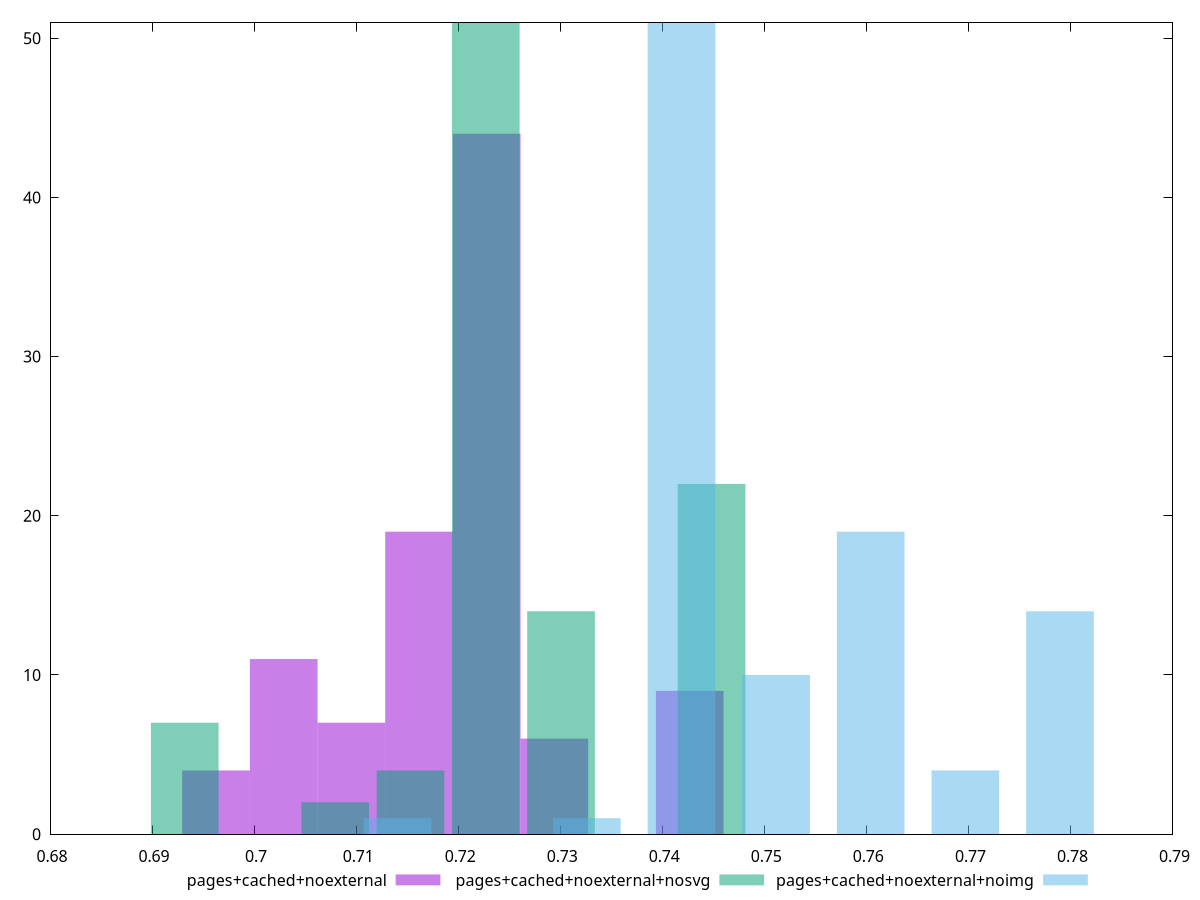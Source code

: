 $_pagesCachedNoexternal <<EOF
0.6962703101152183 4
0.7227948933577029 44
0.7095326017364606 7
0.729426039168324 6
0.7161637475470818 19
0.7426883307895662 9
0.7029014559258395 11
EOF
$_pagesCachedNoexternalNosvg <<EOF
0.7448268865633767 22
0.7227033156753556 51
0.730077839304696 14
0.7079542684166749 2
0.6932052211579942 7
0.7153287920460153 4
EOF
$_pagesCachedNoexternalNoimg <<EOF
0.7511540407831985 10
0.7789745608122058 14
0.7604275474595342 19
0.7418805341068626 51
0.76970105413587 4
0.7326070274305269 1
0.7140600140778554 1
EOF
set key outside below
set terminal pngcairo
set output "report_00004_2020-11-02T20-21-41.718Z/performance_score/performance_score_pages+cached+noexternal_pages+cached+noexternal+nosvg_pages+cached+noexternal+noimg+hist.png"
set boxwidth 0.006631145810621127
set style fill transparent solid 0.5 noborder
set yrange [0:51]
plot $_pagesCachedNoexternal title "pages+cached+noexternal" with boxes ,$_pagesCachedNoexternalNosvg title "pages+cached+noexternal+nosvg" with boxes ,$_pagesCachedNoexternalNoimg title "pages+cached+noexternal+noimg" with boxes ,